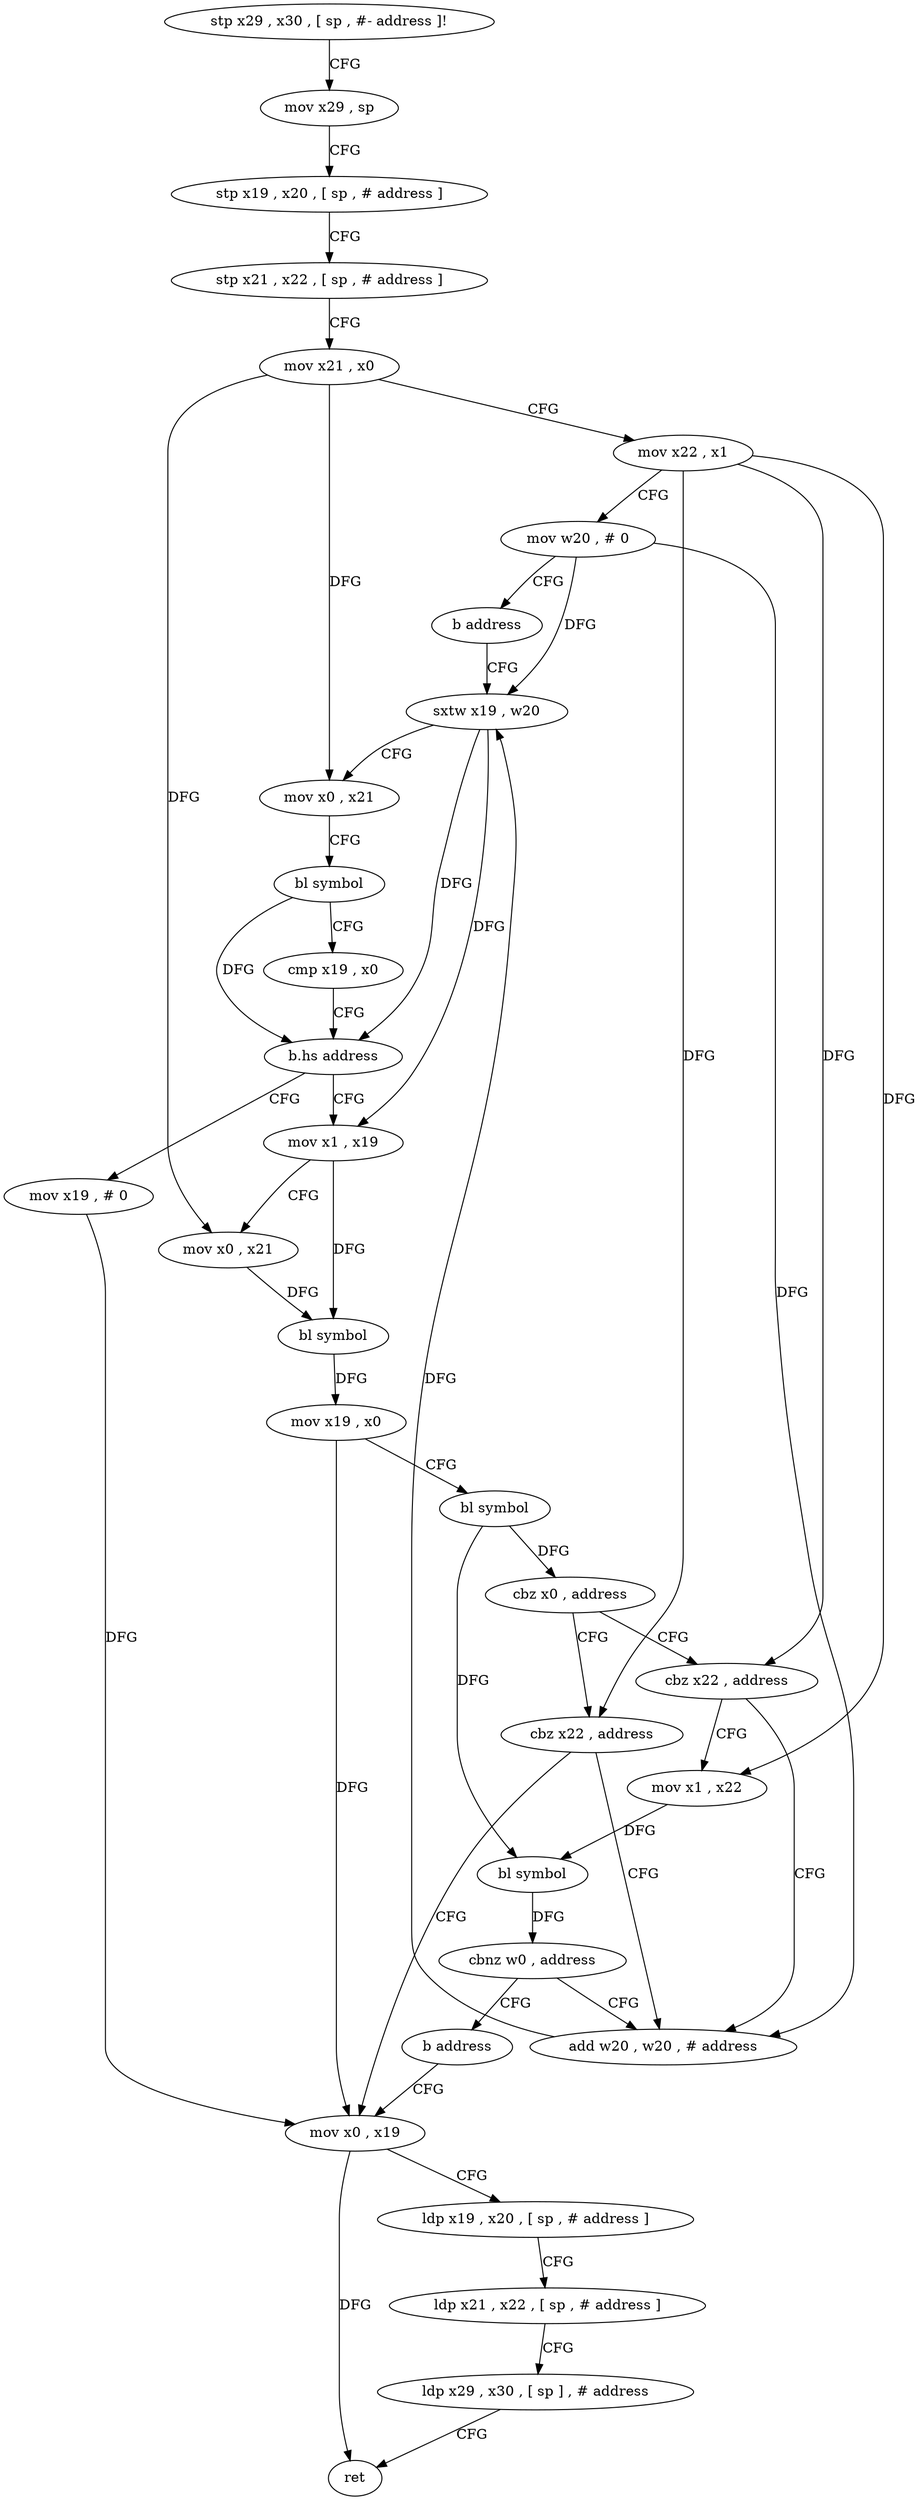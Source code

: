 digraph "func" {
"97844" [label = "stp x29 , x30 , [ sp , #- address ]!" ]
"97848" [label = "mov x29 , sp" ]
"97852" [label = "stp x19 , x20 , [ sp , # address ]" ]
"97856" [label = "stp x21 , x22 , [ sp , # address ]" ]
"97860" [label = "mov x21 , x0" ]
"97864" [label = "mov x22 , x1" ]
"97868" [label = "mov w20 , # 0" ]
"97872" [label = "b address" ]
"97884" [label = "sxtw x19 , w20" ]
"97888" [label = "mov x0 , x21" ]
"97892" [label = "bl symbol" ]
"97896" [label = "cmp x19 , x0" ]
"97900" [label = "b.hs address" ]
"97948" [label = "mov x19 , # 0" ]
"97904" [label = "mov x1 , x19" ]
"97952" [label = "mov x0 , x19" ]
"97908" [label = "mov x0 , x21" ]
"97912" [label = "bl symbol" ]
"97916" [label = "mov x19 , x0" ]
"97920" [label = "bl symbol" ]
"97924" [label = "cbz x0 , address" ]
"97876" [label = "cbz x22 , address" ]
"97928" [label = "cbz x22 , address" ]
"97880" [label = "add w20 , w20 , # address" ]
"97932" [label = "mov x1 , x22" ]
"97956" [label = "ldp x19 , x20 , [ sp , # address ]" ]
"97960" [label = "ldp x21 , x22 , [ sp , # address ]" ]
"97964" [label = "ldp x29 , x30 , [ sp ] , # address" ]
"97968" [label = "ret" ]
"97936" [label = "bl symbol" ]
"97940" [label = "cbnz w0 , address" ]
"97944" [label = "b address" ]
"97844" -> "97848" [ label = "CFG" ]
"97848" -> "97852" [ label = "CFG" ]
"97852" -> "97856" [ label = "CFG" ]
"97856" -> "97860" [ label = "CFG" ]
"97860" -> "97864" [ label = "CFG" ]
"97860" -> "97888" [ label = "DFG" ]
"97860" -> "97908" [ label = "DFG" ]
"97864" -> "97868" [ label = "CFG" ]
"97864" -> "97876" [ label = "DFG" ]
"97864" -> "97928" [ label = "DFG" ]
"97864" -> "97932" [ label = "DFG" ]
"97868" -> "97872" [ label = "CFG" ]
"97868" -> "97884" [ label = "DFG" ]
"97868" -> "97880" [ label = "DFG" ]
"97872" -> "97884" [ label = "CFG" ]
"97884" -> "97888" [ label = "CFG" ]
"97884" -> "97900" [ label = "DFG" ]
"97884" -> "97904" [ label = "DFG" ]
"97888" -> "97892" [ label = "CFG" ]
"97892" -> "97896" [ label = "CFG" ]
"97892" -> "97900" [ label = "DFG" ]
"97896" -> "97900" [ label = "CFG" ]
"97900" -> "97948" [ label = "CFG" ]
"97900" -> "97904" [ label = "CFG" ]
"97948" -> "97952" [ label = "DFG" ]
"97904" -> "97908" [ label = "CFG" ]
"97904" -> "97912" [ label = "DFG" ]
"97952" -> "97956" [ label = "CFG" ]
"97952" -> "97968" [ label = "DFG" ]
"97908" -> "97912" [ label = "DFG" ]
"97912" -> "97916" [ label = "DFG" ]
"97916" -> "97920" [ label = "CFG" ]
"97916" -> "97952" [ label = "DFG" ]
"97920" -> "97924" [ label = "DFG" ]
"97920" -> "97936" [ label = "DFG" ]
"97924" -> "97876" [ label = "CFG" ]
"97924" -> "97928" [ label = "CFG" ]
"97876" -> "97952" [ label = "CFG" ]
"97876" -> "97880" [ label = "CFG" ]
"97928" -> "97880" [ label = "CFG" ]
"97928" -> "97932" [ label = "CFG" ]
"97880" -> "97884" [ label = "DFG" ]
"97932" -> "97936" [ label = "DFG" ]
"97956" -> "97960" [ label = "CFG" ]
"97960" -> "97964" [ label = "CFG" ]
"97964" -> "97968" [ label = "CFG" ]
"97936" -> "97940" [ label = "DFG" ]
"97940" -> "97880" [ label = "CFG" ]
"97940" -> "97944" [ label = "CFG" ]
"97944" -> "97952" [ label = "CFG" ]
}
